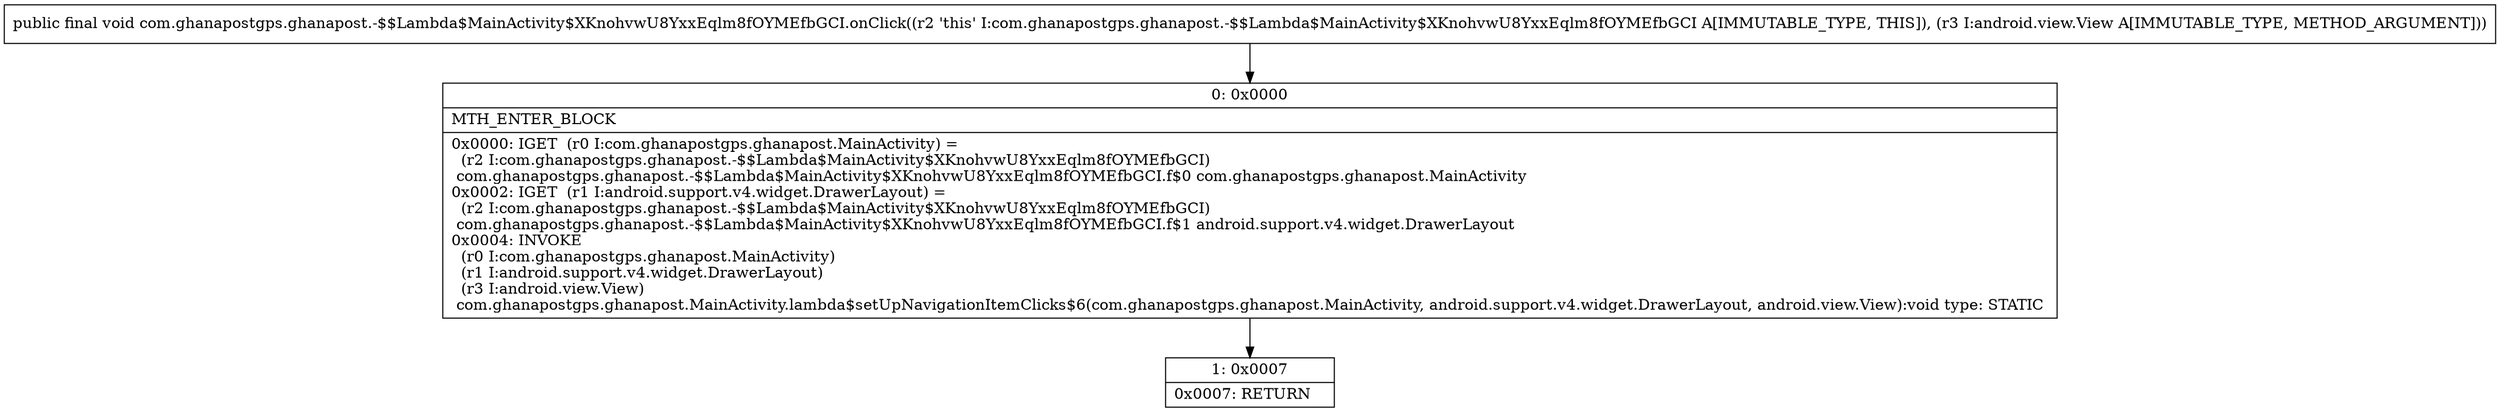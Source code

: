 digraph "CFG forcom.ghanapostgps.ghanapost.\-$$Lambda$MainActivity$XKnohvwU8YxxEqlm8fOYMEfbGCI.onClick(Landroid\/view\/View;)V" {
Node_0 [shape=record,label="{0\:\ 0x0000|MTH_ENTER_BLOCK\l|0x0000: IGET  (r0 I:com.ghanapostgps.ghanapost.MainActivity) = \l  (r2 I:com.ghanapostgps.ghanapost.\-$$Lambda$MainActivity$XKnohvwU8YxxEqlm8fOYMEfbGCI)\l com.ghanapostgps.ghanapost.\-$$Lambda$MainActivity$XKnohvwU8YxxEqlm8fOYMEfbGCI.f$0 com.ghanapostgps.ghanapost.MainActivity \l0x0002: IGET  (r1 I:android.support.v4.widget.DrawerLayout) = \l  (r2 I:com.ghanapostgps.ghanapost.\-$$Lambda$MainActivity$XKnohvwU8YxxEqlm8fOYMEfbGCI)\l com.ghanapostgps.ghanapost.\-$$Lambda$MainActivity$XKnohvwU8YxxEqlm8fOYMEfbGCI.f$1 android.support.v4.widget.DrawerLayout \l0x0004: INVOKE  \l  (r0 I:com.ghanapostgps.ghanapost.MainActivity)\l  (r1 I:android.support.v4.widget.DrawerLayout)\l  (r3 I:android.view.View)\l com.ghanapostgps.ghanapost.MainActivity.lambda$setUpNavigationItemClicks$6(com.ghanapostgps.ghanapost.MainActivity, android.support.v4.widget.DrawerLayout, android.view.View):void type: STATIC \l}"];
Node_1 [shape=record,label="{1\:\ 0x0007|0x0007: RETURN   \l}"];
MethodNode[shape=record,label="{public final void com.ghanapostgps.ghanapost.\-$$Lambda$MainActivity$XKnohvwU8YxxEqlm8fOYMEfbGCI.onClick((r2 'this' I:com.ghanapostgps.ghanapost.\-$$Lambda$MainActivity$XKnohvwU8YxxEqlm8fOYMEfbGCI A[IMMUTABLE_TYPE, THIS]), (r3 I:android.view.View A[IMMUTABLE_TYPE, METHOD_ARGUMENT])) }"];
MethodNode -> Node_0;
Node_0 -> Node_1;
}

